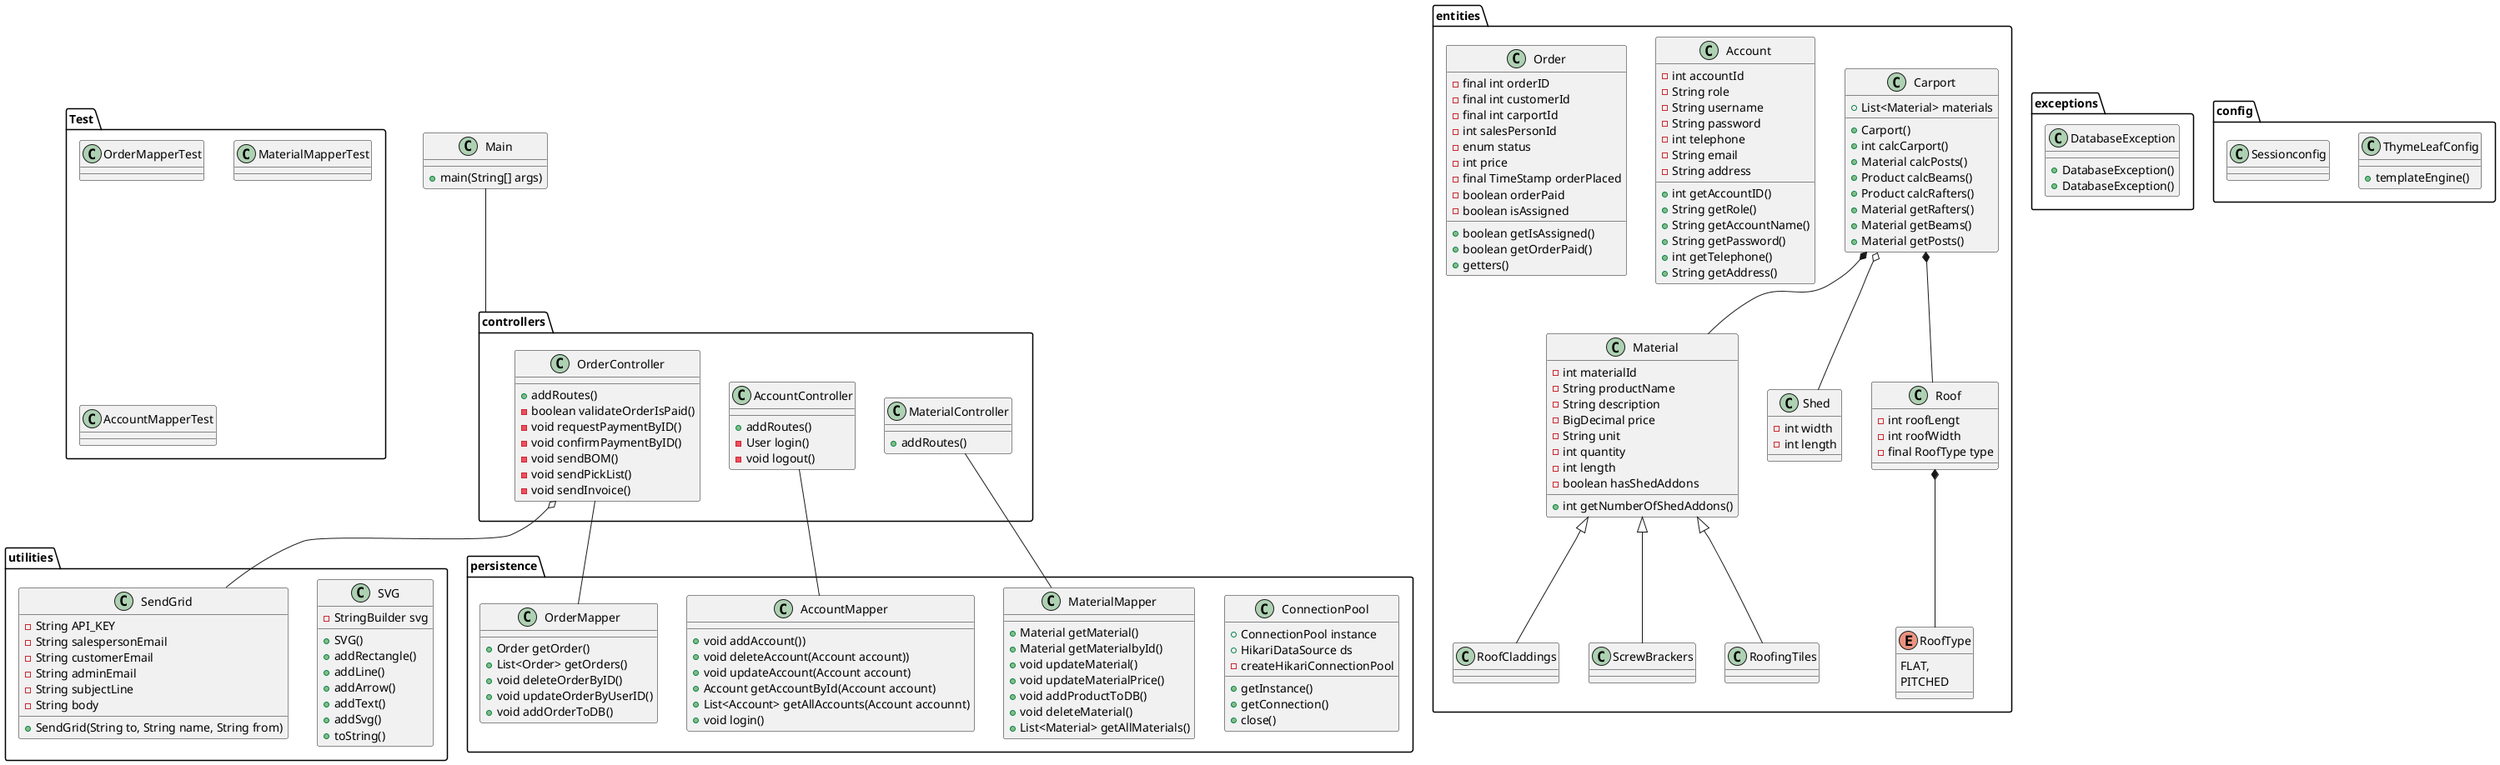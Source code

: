 @startuml
'https://plantuml.com/class-diagram


class Main {
+main(String[] args)
}

package utilities {
    class SVG {
    - StringBuilder svg
    + SVG()
    + addRectangle()
    + addLine()
    + addArrow()
    + addText()
    + addSvg()
    'Override
    + toString()
    }
    class SendGrid
    {
    - String API_KEY
    - String salespersonEmail
    - String customerEmail
    - String adminEmail
    - String subjectLine
    - String body
    + SendGrid(String to, String name, String from)
    }
}

package controllers {
    class OrderController {
    + addRoutes()
    - boolean validateOrderIsPaid()
    - void requestPaymentByID()
    - void confirmPaymentByID()
    - void sendBOM()
    - void sendPickList()
    - void sendInvoice()
    }

    class AccountController {
    + addRoutes()
    - User login()
    - void logout()

    }
    class MaterialController {
    + addRoutes()
    }
}

package entities {
    class Carport
    {
    + Carport()
    + List<Material> materials
    + int calcCarport()
    + Material calcPosts()
    + Product calcBeams()
    + Product calcRafters()
    + Material getRafters()
    + Material getBeams()
    + Material getPosts()
    'List<Product> calcBOM(User user, List<Product> products)
    'List<Product> calculateProductList(int posts, int beams, int rafters)
    }
    class Account {
    - int accountId
    - String role
    - String username
    - String password
    - int telephone
    - String email
    - String address

    + int getAccountID()
    + String getRole()
    + String getAccountName()
    + String getPassword()
    + int getTelephone()
    + String getAddress()
    }

    class Order {
    - final int orderID
    - final int customerId
    - final int carportId
    - int salesPersonId
    'public enum orderStatus { PAID,NOT_PAID,ORDER_COMPLETED}
    - enum status
    - int price
    - final TimeStamp orderPlaced
    - boolean orderPaid
    - boolean isAssigned
    + boolean getIsAssigned()
    + boolean getOrderPaid()
    + getters()
    }

    class Material {
    - int materialId
    - String productName
    - String description
    - BigDecimal price
    - String unit
    - int quantity
    - int length
    - boolean hasShedAddons
    + int getNumberOfShedAddons()
    }
    'Tagbeklædning
    class RoofCladdings {
    }
    'skruer og beslag
    class ScrewBrackers {
    }
    'tagpap (tagplader)
    class RoofingTiles {
    }

    class Shed {
    - int width
    - int length
    }
    enum RoofType {
    FLAT,
    PITCHED
    }
    class Roof
    {
    - int roofLengt
    - int roofWidth
    - final RoofType type
    }

}

package exceptions {
    class DatabaseException
    {
    + DatabaseException()
    + DatabaseException()
    }
}

package persistence {
    class ConnectionPool {
    +ConnectionPool instance
    +HikariDataSource ds
    'Ved ikke om de skal være static eller ej^
    +getInstance()
    +getConnection()
    +close()
    -createHikariConnectionPool
    }

    class OrderMapper {
    + Order getOrder()
    'hent alle forespørgsler
    + List<Order> getOrders()
    + void deleteOrderByID()
    + void updateOrderByUserID()
    + void addOrderToDB()
    }

    class MaterialMapper {
    + Material getMaterial()
    + Material getMaterialbyId()
    + void updateMaterial()
    + void updateMaterialPrice()
    + void addProductToDB()
    + void deleteMaterial()
    + List<Material> getAllMaterials()
    }

    class AccountMapper {
    + void addAccount())
    + void deleteAccount(Account account))
    + void updateAccount(Account account)
    + Account getAccountById(Account account)
    + List<Account> getAllAccounts(Account accounnt)
    + void login()
    }
}

package config {
    class ThymeLeafConfig {
    + templateEngine()
    }
    class Sessionconfig {
    }
}

package Test {
    class OrderMapperTest {
    }
    class MaterialMapperTest {
    }
    class AccountMapperTest {
    }
}

Main -- controllers

OrderController -- OrderMapper
OrderController o-- SendGrid

MaterialController -- MaterialMapper
AccountController -- AccountMapper


Carport *-- Material
Carport o-- Shed
Carport *-- Roof
Roof *-- RoofType

Material <|-- RoofCladdings
Material <|-- ScrewBrackers
Material <|-- RoofingTiles

@enduml